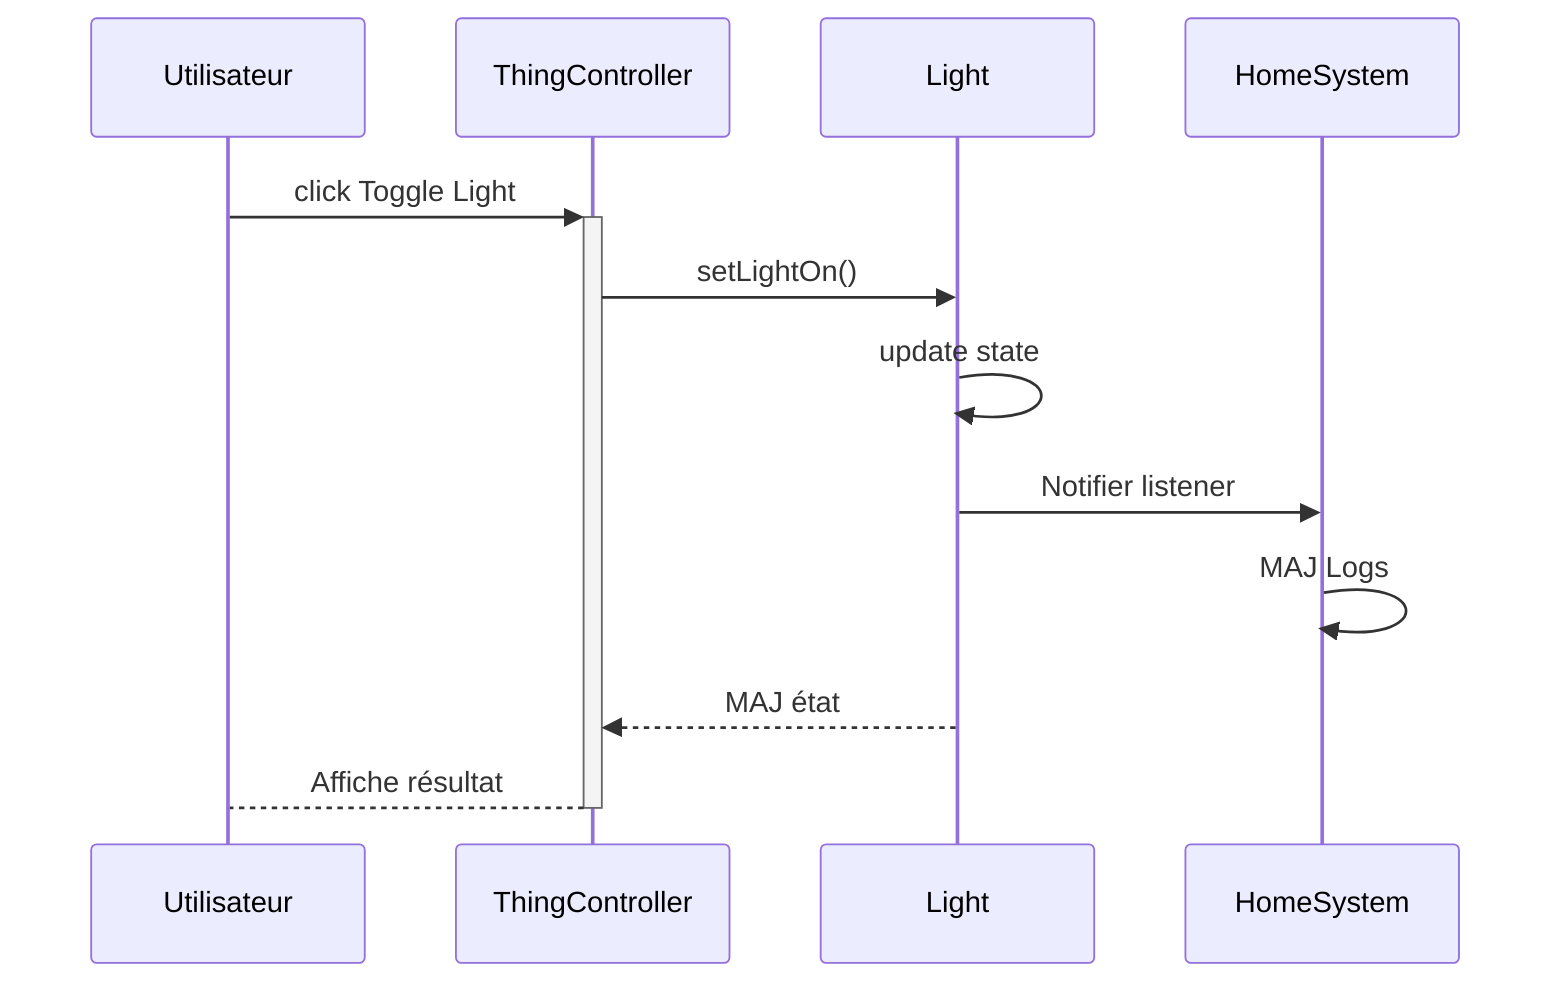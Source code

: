 sequenceDiagram
    participant Utilisateur    
    participant ThingController
    participant Light
    participant HomeSystem
    Utilisateur->>+ThingController: click Toggle Light
    ThingController->>Light: setLightOn()
    Light->>Light: update state
    Light->>HomeSystem: Notifier listener
    HomeSystem->>HomeSystem: MAJ Logs
    Light-->>ThingController: MAJ état
    ThingController-->-Utilisateur: Affiche résultat